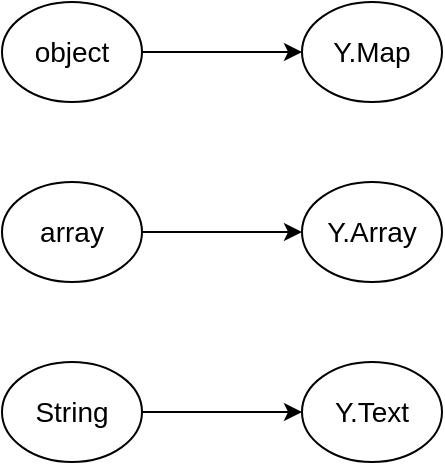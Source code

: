 <mxfile version="24.0.7" type="github">
  <diagram name="第 1 页" id="3XRt2bfYMPgi3uyVRn-K">
    <mxGraphModel dx="-407" dy="-23" grid="1" gridSize="10" guides="1" tooltips="1" connect="1" arrows="1" fold="1" page="1" pageScale="1" pageWidth="827" pageHeight="1169" math="0" shadow="0">
      <root>
        <mxCell id="0" />
        <mxCell id="1" parent="0" />
        <mxCell id="MISsIKXcx951b6_VOilD-1" value="" style="edgeStyle=orthogonalEdgeStyle;rounded=0;orthogonalLoop=1;jettySize=auto;html=1;fontSize=14;" edge="1" parent="1" source="MISsIKXcx951b6_VOilD-2" target="MISsIKXcx951b6_VOilD-3">
          <mxGeometry relative="1" as="geometry" />
        </mxCell>
        <mxCell id="MISsIKXcx951b6_VOilD-2" value="object" style="ellipse;whiteSpace=wrap;html=1;fontSize=14;" vertex="1" parent="1">
          <mxGeometry x="2630" y="1200" width="70" height="50" as="geometry" />
        </mxCell>
        <mxCell id="MISsIKXcx951b6_VOilD-3" value="Y.Map" style="ellipse;whiteSpace=wrap;html=1;fontSize=14;" vertex="1" parent="1">
          <mxGeometry x="2780" y="1200" width="70" height="50" as="geometry" />
        </mxCell>
        <mxCell id="MISsIKXcx951b6_VOilD-4" value="" style="edgeStyle=orthogonalEdgeStyle;rounded=0;orthogonalLoop=1;jettySize=auto;html=1;fontSize=14;" edge="1" parent="1" source="MISsIKXcx951b6_VOilD-5" target="MISsIKXcx951b6_VOilD-6">
          <mxGeometry relative="1" as="geometry" />
        </mxCell>
        <mxCell id="MISsIKXcx951b6_VOilD-5" value="array" style="ellipse;whiteSpace=wrap;html=1;fontSize=14;" vertex="1" parent="1">
          <mxGeometry x="2630" y="1290" width="70" height="50" as="geometry" />
        </mxCell>
        <mxCell id="MISsIKXcx951b6_VOilD-6" value="Y.Array" style="ellipse;whiteSpace=wrap;html=1;fontSize=14;" vertex="1" parent="1">
          <mxGeometry x="2780" y="1290" width="70" height="50" as="geometry" />
        </mxCell>
        <mxCell id="MISsIKXcx951b6_VOilD-7" value="" style="edgeStyle=orthogonalEdgeStyle;rounded=0;orthogonalLoop=1;jettySize=auto;html=1;fontSize=14;" edge="1" parent="1" source="MISsIKXcx951b6_VOilD-8" target="MISsIKXcx951b6_VOilD-9">
          <mxGeometry relative="1" as="geometry" />
        </mxCell>
        <mxCell id="MISsIKXcx951b6_VOilD-8" value="String" style="ellipse;whiteSpace=wrap;html=1;fontSize=14;" vertex="1" parent="1">
          <mxGeometry x="2630" y="1380" width="70" height="50" as="geometry" />
        </mxCell>
        <mxCell id="MISsIKXcx951b6_VOilD-9" value="Y.Text" style="ellipse;whiteSpace=wrap;html=1;fontSize=14;" vertex="1" parent="1">
          <mxGeometry x="2780" y="1380" width="70" height="50" as="geometry" />
        </mxCell>
      </root>
    </mxGraphModel>
  </diagram>
</mxfile>
